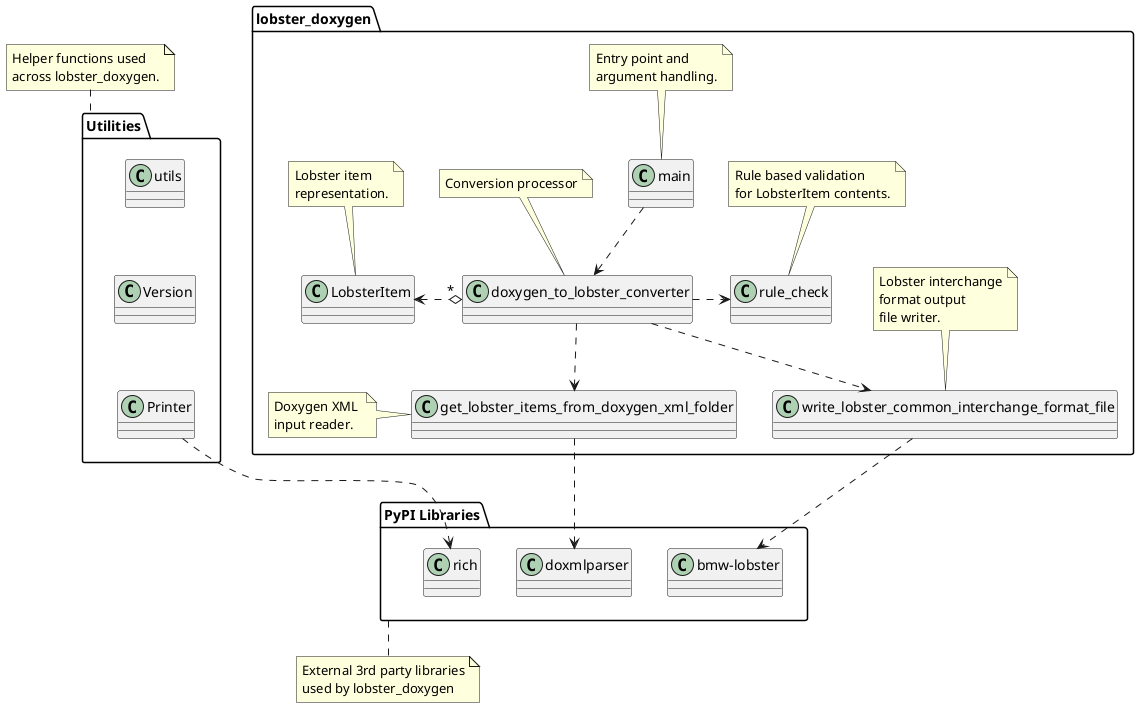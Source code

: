 @startuml class_diagram

package "PyPI Libraries" {
    class bmw-lobster     
    class doxmlparser 
    class rich 
}

note bottom of "PyPI Libraries"
    External 3rd party libraries
    used by lobster_doxygen
end note

package lobster_doxygen {
    class main {

    } 

    note top of main
        Entry point and
        argument handling.
    end note

    class "doxygen_to_lobster_converter" as converter {
    }

    note top of converter
        Conversion processor
    end note

    class "write_lobster_common_interchange_format_file" as writer {

    }

    note top of writer
        Lobster interchange
        format output
        file writer.
    end note

    class "get_lobster_items_from_doxygen_xml_folder" as reader {
    }


    note left of reader
        Doxygen XML 
        input reader.
    end note
    class "rule_check" as checker{

    }

    note top of checker
        Rule based validation
        for LobsterItem contents.
    end note

    class LobsterItem {

    }

        note top of LobsterItem
        Lobster item
        representation.
    end note

}

package Utilities {
 
    class Printer    
    class Version     
    class utils 
    
    utils .d[hidden].> Version
    Version .d[hidden].> Printer
}

note top of Utilities
    Helper functions used
    across lobster_doxygen.
end note


main .d.> converter
converter .d.> reader
converter .d.> writer
converter .r.> checker
converter "*" o.l.> LobsterItem 

reader .d.> doxmlparser
writer .d.> "bmw-lobster"

Printer .d.> rich

@enduml